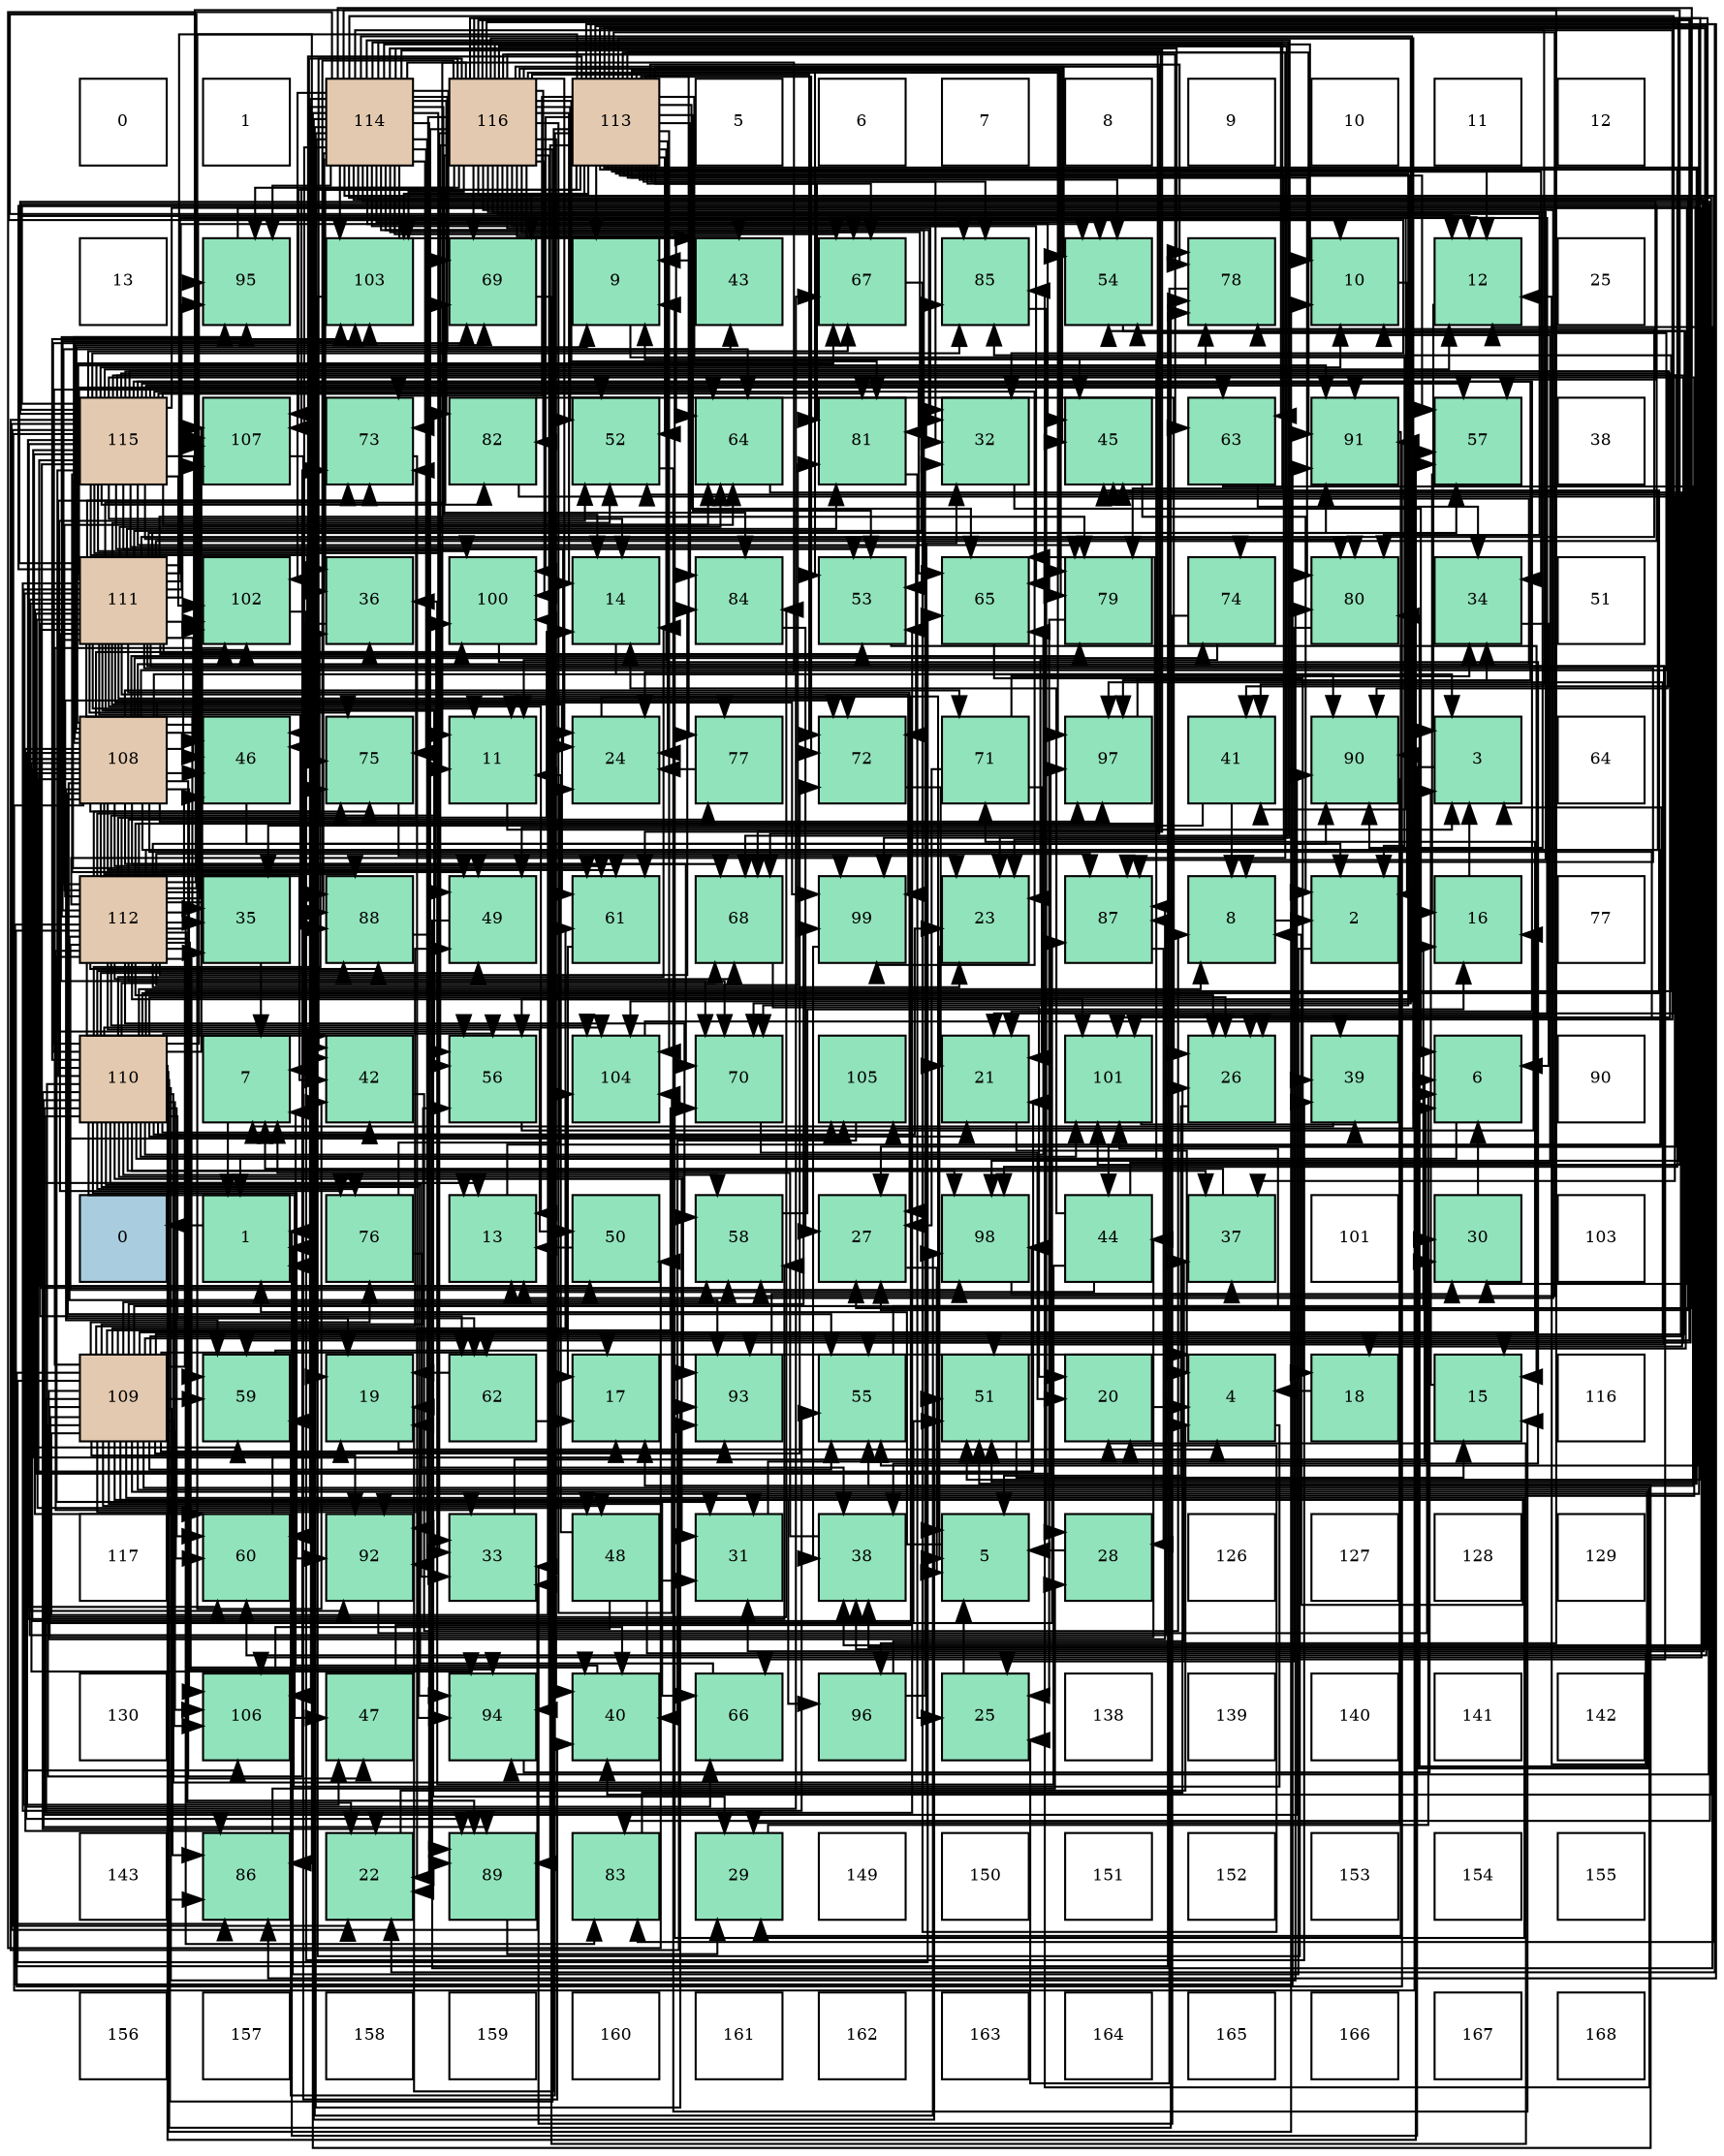 digraph layout{
 rankdir=TB;
 splines=ortho;
 node [style=filled shape=square fixedsize=true width=0.6];
0[label="0", fontsize=8, fillcolor="#ffffff"];
1[label="1", fontsize=8, fillcolor="#ffffff"];
2[label="114", fontsize=8, fillcolor="#e3c9af"];
3[label="116", fontsize=8, fillcolor="#e3c9af"];
4[label="113", fontsize=8, fillcolor="#e3c9af"];
5[label="5", fontsize=8, fillcolor="#ffffff"];
6[label="6", fontsize=8, fillcolor="#ffffff"];
7[label="7", fontsize=8, fillcolor="#ffffff"];
8[label="8", fontsize=8, fillcolor="#ffffff"];
9[label="9", fontsize=8, fillcolor="#ffffff"];
10[label="10", fontsize=8, fillcolor="#ffffff"];
11[label="11", fontsize=8, fillcolor="#ffffff"];
12[label="12", fontsize=8, fillcolor="#ffffff"];
13[label="13", fontsize=8, fillcolor="#ffffff"];
14[label="95", fontsize=8, fillcolor="#91e3bb"];
15[label="103", fontsize=8, fillcolor="#91e3bb"];
16[label="69", fontsize=8, fillcolor="#91e3bb"];
17[label="9", fontsize=8, fillcolor="#91e3bb"];
18[label="43", fontsize=8, fillcolor="#91e3bb"];
19[label="67", fontsize=8, fillcolor="#91e3bb"];
20[label="85", fontsize=8, fillcolor="#91e3bb"];
21[label="54", fontsize=8, fillcolor="#91e3bb"];
22[label="78", fontsize=8, fillcolor="#91e3bb"];
23[label="10", fontsize=8, fillcolor="#91e3bb"];
24[label="12", fontsize=8, fillcolor="#91e3bb"];
25[label="25", fontsize=8, fillcolor="#ffffff"];
26[label="115", fontsize=8, fillcolor="#e3c9af"];
27[label="107", fontsize=8, fillcolor="#91e3bb"];
28[label="73", fontsize=8, fillcolor="#91e3bb"];
29[label="82", fontsize=8, fillcolor="#91e3bb"];
30[label="52", fontsize=8, fillcolor="#91e3bb"];
31[label="64", fontsize=8, fillcolor="#91e3bb"];
32[label="81", fontsize=8, fillcolor="#91e3bb"];
33[label="32", fontsize=8, fillcolor="#91e3bb"];
34[label="45", fontsize=8, fillcolor="#91e3bb"];
35[label="63", fontsize=8, fillcolor="#91e3bb"];
36[label="91", fontsize=8, fillcolor="#91e3bb"];
37[label="57", fontsize=8, fillcolor="#91e3bb"];
38[label="38", fontsize=8, fillcolor="#ffffff"];
39[label="111", fontsize=8, fillcolor="#e3c9af"];
40[label="102", fontsize=8, fillcolor="#91e3bb"];
41[label="36", fontsize=8, fillcolor="#91e3bb"];
42[label="100", fontsize=8, fillcolor="#91e3bb"];
43[label="14", fontsize=8, fillcolor="#91e3bb"];
44[label="84", fontsize=8, fillcolor="#91e3bb"];
45[label="53", fontsize=8, fillcolor="#91e3bb"];
46[label="65", fontsize=8, fillcolor="#91e3bb"];
47[label="79", fontsize=8, fillcolor="#91e3bb"];
48[label="74", fontsize=8, fillcolor="#91e3bb"];
49[label="80", fontsize=8, fillcolor="#91e3bb"];
50[label="34", fontsize=8, fillcolor="#91e3bb"];
51[label="51", fontsize=8, fillcolor="#ffffff"];
52[label="108", fontsize=8, fillcolor="#e3c9af"];
53[label="46", fontsize=8, fillcolor="#91e3bb"];
54[label="75", fontsize=8, fillcolor="#91e3bb"];
55[label="11", fontsize=8, fillcolor="#91e3bb"];
56[label="24", fontsize=8, fillcolor="#91e3bb"];
57[label="77", fontsize=8, fillcolor="#91e3bb"];
58[label="72", fontsize=8, fillcolor="#91e3bb"];
59[label="71", fontsize=8, fillcolor="#91e3bb"];
60[label="97", fontsize=8, fillcolor="#91e3bb"];
61[label="41", fontsize=8, fillcolor="#91e3bb"];
62[label="90", fontsize=8, fillcolor="#91e3bb"];
63[label="3", fontsize=8, fillcolor="#91e3bb"];
64[label="64", fontsize=8, fillcolor="#ffffff"];
65[label="112", fontsize=8, fillcolor="#e3c9af"];
66[label="35", fontsize=8, fillcolor="#91e3bb"];
67[label="88", fontsize=8, fillcolor="#91e3bb"];
68[label="49", fontsize=8, fillcolor="#91e3bb"];
69[label="61", fontsize=8, fillcolor="#91e3bb"];
70[label="68", fontsize=8, fillcolor="#91e3bb"];
71[label="99", fontsize=8, fillcolor="#91e3bb"];
72[label="23", fontsize=8, fillcolor="#91e3bb"];
73[label="87", fontsize=8, fillcolor="#91e3bb"];
74[label="8", fontsize=8, fillcolor="#91e3bb"];
75[label="2", fontsize=8, fillcolor="#91e3bb"];
76[label="16", fontsize=8, fillcolor="#91e3bb"];
77[label="77", fontsize=8, fillcolor="#ffffff"];
78[label="110", fontsize=8, fillcolor="#e3c9af"];
79[label="7", fontsize=8, fillcolor="#91e3bb"];
80[label="42", fontsize=8, fillcolor="#91e3bb"];
81[label="56", fontsize=8, fillcolor="#91e3bb"];
82[label="104", fontsize=8, fillcolor="#91e3bb"];
83[label="70", fontsize=8, fillcolor="#91e3bb"];
84[label="105", fontsize=8, fillcolor="#91e3bb"];
85[label="21", fontsize=8, fillcolor="#91e3bb"];
86[label="101", fontsize=8, fillcolor="#91e3bb"];
87[label="26", fontsize=8, fillcolor="#91e3bb"];
88[label="39", fontsize=8, fillcolor="#91e3bb"];
89[label="6", fontsize=8, fillcolor="#91e3bb"];
90[label="90", fontsize=8, fillcolor="#ffffff"];
91[label="0", fontsize=8, fillcolor="#a9ccde"];
92[label="1", fontsize=8, fillcolor="#91e3bb"];
93[label="76", fontsize=8, fillcolor="#91e3bb"];
94[label="13", fontsize=8, fillcolor="#91e3bb"];
95[label="50", fontsize=8, fillcolor="#91e3bb"];
96[label="58", fontsize=8, fillcolor="#91e3bb"];
97[label="27", fontsize=8, fillcolor="#91e3bb"];
98[label="98", fontsize=8, fillcolor="#91e3bb"];
99[label="44", fontsize=8, fillcolor="#91e3bb"];
100[label="37", fontsize=8, fillcolor="#91e3bb"];
101[label="101", fontsize=8, fillcolor="#ffffff"];
102[label="30", fontsize=8, fillcolor="#91e3bb"];
103[label="103", fontsize=8, fillcolor="#ffffff"];
104[label="109", fontsize=8, fillcolor="#e3c9af"];
105[label="59", fontsize=8, fillcolor="#91e3bb"];
106[label="19", fontsize=8, fillcolor="#91e3bb"];
107[label="62", fontsize=8, fillcolor="#91e3bb"];
108[label="17", fontsize=8, fillcolor="#91e3bb"];
109[label="93", fontsize=8, fillcolor="#91e3bb"];
110[label="55", fontsize=8, fillcolor="#91e3bb"];
111[label="51", fontsize=8, fillcolor="#91e3bb"];
112[label="20", fontsize=8, fillcolor="#91e3bb"];
113[label="4", fontsize=8, fillcolor="#91e3bb"];
114[label="18", fontsize=8, fillcolor="#91e3bb"];
115[label="15", fontsize=8, fillcolor="#91e3bb"];
116[label="116", fontsize=8, fillcolor="#ffffff"];
117[label="117", fontsize=8, fillcolor="#ffffff"];
118[label="60", fontsize=8, fillcolor="#91e3bb"];
119[label="92", fontsize=8, fillcolor="#91e3bb"];
120[label="33", fontsize=8, fillcolor="#91e3bb"];
121[label="48", fontsize=8, fillcolor="#91e3bb"];
122[label="31", fontsize=8, fillcolor="#91e3bb"];
123[label="38", fontsize=8, fillcolor="#91e3bb"];
124[label="5", fontsize=8, fillcolor="#91e3bb"];
125[label="28", fontsize=8, fillcolor="#91e3bb"];
126[label="126", fontsize=8, fillcolor="#ffffff"];
127[label="127", fontsize=8, fillcolor="#ffffff"];
128[label="128", fontsize=8, fillcolor="#ffffff"];
129[label="129", fontsize=8, fillcolor="#ffffff"];
130[label="130", fontsize=8, fillcolor="#ffffff"];
131[label="106", fontsize=8, fillcolor="#91e3bb"];
132[label="47", fontsize=8, fillcolor="#91e3bb"];
133[label="94", fontsize=8, fillcolor="#91e3bb"];
134[label="40", fontsize=8, fillcolor="#91e3bb"];
135[label="66", fontsize=8, fillcolor="#91e3bb"];
136[label="96", fontsize=8, fillcolor="#91e3bb"];
137[label="25", fontsize=8, fillcolor="#91e3bb"];
138[label="138", fontsize=8, fillcolor="#ffffff"];
139[label="139", fontsize=8, fillcolor="#ffffff"];
140[label="140", fontsize=8, fillcolor="#ffffff"];
141[label="141", fontsize=8, fillcolor="#ffffff"];
142[label="142", fontsize=8, fillcolor="#ffffff"];
143[label="143", fontsize=8, fillcolor="#ffffff"];
144[label="86", fontsize=8, fillcolor="#91e3bb"];
145[label="22", fontsize=8, fillcolor="#91e3bb"];
146[label="89", fontsize=8, fillcolor="#91e3bb"];
147[label="83", fontsize=8, fillcolor="#91e3bb"];
148[label="29", fontsize=8, fillcolor="#91e3bb"];
149[label="149", fontsize=8, fillcolor="#ffffff"];
150[label="150", fontsize=8, fillcolor="#ffffff"];
151[label="151", fontsize=8, fillcolor="#ffffff"];
152[label="152", fontsize=8, fillcolor="#ffffff"];
153[label="153", fontsize=8, fillcolor="#ffffff"];
154[label="154", fontsize=8, fillcolor="#ffffff"];
155[label="155", fontsize=8, fillcolor="#ffffff"];
156[label="156", fontsize=8, fillcolor="#ffffff"];
157[label="157", fontsize=8, fillcolor="#ffffff"];
158[label="158", fontsize=8, fillcolor="#ffffff"];
159[label="159", fontsize=8, fillcolor="#ffffff"];
160[label="160", fontsize=8, fillcolor="#ffffff"];
161[label="161", fontsize=8, fillcolor="#ffffff"];
162[label="162", fontsize=8, fillcolor="#ffffff"];
163[label="163", fontsize=8, fillcolor="#ffffff"];
164[label="164", fontsize=8, fillcolor="#ffffff"];
165[label="165", fontsize=8, fillcolor="#ffffff"];
166[label="166", fontsize=8, fillcolor="#ffffff"];
167[label="167", fontsize=8, fillcolor="#ffffff"];
168[label="168", fontsize=8, fillcolor="#ffffff"];
edge [constraint=false, style=vis];92 -> 91;
75 -> 92;
63 -> 92;
113 -> 92;
124 -> 92;
89 -> 92;
79 -> 92;
74 -> 75;
17 -> 75;
23 -> 75;
55 -> 63;
24 -> 63;
94 -> 63;
43 -> 63;
115 -> 63;
76 -> 63;
108 -> 113;
114 -> 113;
106 -> 113;
112 -> 113;
85 -> 113;
145 -> 113;
72 -> 124;
56 -> 124;
137 -> 124;
87 -> 124;
97 -> 124;
125 -> 124;
148 -> 89;
102 -> 89;
122 -> 89;
33 -> 89;
120 -> 89;
50 -> 89;
66 -> 79;
41 -> 79;
100 -> 79;
123 -> 79;
88 -> 79;
134 -> 79;
61 -> 74;
61 -> 66;
80 -> 74;
18 -> 17;
99 -> 23;
99 -> 94;
99 -> 43;
99 -> 41;
34 -> 75;
53 -> 75;
132 -> 55;
121 -> 55;
121 -> 24;
121 -> 145;
121 -> 122;
68 -> 24;
95 -> 94;
111 -> 115;
30 -> 115;
45 -> 115;
21 -> 115;
110 -> 76;
81 -> 76;
37 -> 76;
96 -> 76;
105 -> 108;
118 -> 108;
69 -> 108;
107 -> 108;
107 -> 106;
35 -> 108;
35 -> 50;
31 -> 114;
46 -> 114;
135 -> 106;
19 -> 112;
70 -> 112;
16 -> 112;
83 -> 112;
59 -> 85;
59 -> 97;
59 -> 50;
58 -> 85;
28 -> 145;
48 -> 72;
48 -> 120;
54 -> 72;
93 -> 56;
93 -> 123;
57 -> 56;
22 -> 137;
47 -> 137;
49 -> 137;
32 -> 137;
29 -> 87;
29 -> 100;
147 -> 87;
44 -> 97;
20 -> 125;
144 -> 125;
73 -> 125;
67 -> 148;
146 -> 148;
62 -> 148;
36 -> 148;
119 -> 102;
109 -> 102;
133 -> 102;
14 -> 102;
136 -> 33;
136 -> 100;
60 -> 50;
98 -> 100;
71 -> 123;
42 -> 123;
86 -> 88;
40 -> 88;
15 -> 88;
82 -> 88;
84 -> 134;
131 -> 134;
27 -> 134;
52 -> 17;
52 -> 87;
52 -> 80;
52 -> 99;
52 -> 34;
52 -> 53;
52 -> 132;
52 -> 121;
52 -> 68;
52 -> 111;
52 -> 21;
52 -> 110;
52 -> 37;
52 -> 105;
52 -> 69;
52 -> 107;
52 -> 135;
52 -> 70;
52 -> 16;
52 -> 83;
52 -> 59;
52 -> 48;
52 -> 54;
52 -> 47;
52 -> 144;
52 -> 67;
52 -> 146;
52 -> 62;
52 -> 36;
52 -> 133;
52 -> 14;
52 -> 136;
52 -> 60;
52 -> 98;
52 -> 71;
52 -> 42;
52 -> 40;
52 -> 15;
52 -> 84;
52 -> 131;
52 -> 27;
104 -> 74;
104 -> 17;
104 -> 66;
104 -> 99;
104 -> 121;
104 -> 68;
104 -> 30;
104 -> 45;
104 -> 21;
104 -> 110;
104 -> 81;
104 -> 96;
104 -> 105;
104 -> 118;
104 -> 69;
104 -> 107;
104 -> 46;
104 -> 135;
104 -> 83;
104 -> 59;
104 -> 58;
104 -> 28;
104 -> 93;
104 -> 49;
104 -> 44;
104 -> 20;
104 -> 144;
104 -> 73;
104 -> 62;
104 -> 36;
104 -> 119;
104 -> 109;
104 -> 133;
104 -> 136;
104 -> 60;
104 -> 71;
104 -> 42;
104 -> 86;
104 -> 40;
104 -> 82;
104 -> 131;
78 -> 74;
78 -> 17;
78 -> 23;
78 -> 94;
78 -> 43;
78 -> 106;
78 -> 85;
78 -> 145;
78 -> 72;
78 -> 87;
78 -> 122;
78 -> 33;
78 -> 120;
78 -> 100;
78 -> 80;
78 -> 34;
78 -> 132;
78 -> 68;
78 -> 30;
78 -> 81;
78 -> 37;
78 -> 96;
78 -> 118;
78 -> 31;
78 -> 46;
78 -> 19;
78 -> 70;
78 -> 16;
78 -> 28;
78 -> 54;
78 -> 93;
78 -> 22;
78 -> 49;
78 -> 20;
78 -> 73;
78 -> 67;
78 -> 146;
78 -> 62;
78 -> 119;
78 -> 109;
78 -> 133;
78 -> 14;
78 -> 98;
78 -> 86;
78 -> 15;
78 -> 82;
78 -> 84;
78 -> 131;
78 -> 27;
39 -> 74;
39 -> 55;
39 -> 24;
39 -> 94;
39 -> 85;
39 -> 97;
39 -> 66;
39 -> 41;
39 -> 53;
39 -> 132;
39 -> 68;
39 -> 111;
39 -> 30;
39 -> 45;
39 -> 21;
39 -> 110;
39 -> 81;
39 -> 37;
39 -> 96;
39 -> 118;
39 -> 69;
39 -> 107;
39 -> 31;
39 -> 46;
39 -> 135;
39 -> 19;
39 -> 16;
39 -> 83;
39 -> 58;
39 -> 28;
39 -> 48;
39 -> 54;
39 -> 93;
39 -> 57;
39 -> 22;
39 -> 47;
39 -> 49;
39 -> 32;
39 -> 20;
39 -> 144;
39 -> 73;
39 -> 67;
39 -> 36;
39 -> 119;
39 -> 14;
39 -> 60;
39 -> 71;
39 -> 86;
39 -> 40;
39 -> 131;
39 -> 27;
65 -> 23;
65 -> 24;
65 -> 43;
65 -> 145;
65 -> 72;
65 -> 87;
65 -> 122;
65 -> 33;
65 -> 120;
65 -> 66;
65 -> 41;
65 -> 134;
65 -> 80;
65 -> 18;
65 -> 34;
65 -> 53;
65 -> 95;
65 -> 96;
65 -> 105;
65 -> 69;
65 -> 31;
65 -> 46;
65 -> 70;
65 -> 83;
65 -> 58;
65 -> 28;
65 -> 54;
65 -> 57;
65 -> 22;
65 -> 32;
65 -> 147;
65 -> 44;
65 -> 73;
65 -> 67;
65 -> 146;
65 -> 62;
65 -> 36;
65 -> 109;
65 -> 133;
65 -> 14;
65 -> 60;
65 -> 98;
65 -> 71;
65 -> 42;
65 -> 86;
65 -> 40;
65 -> 15;
65 -> 82;
65 -> 27;
4 -> 17;
4 -> 55;
4 -> 24;
4 -> 106;
4 -> 145;
4 -> 72;
4 -> 56;
4 -> 87;
4 -> 33;
4 -> 50;
4 -> 41;
4 -> 123;
4 -> 80;
4 -> 34;
4 -> 53;
4 -> 111;
4 -> 30;
4 -> 45;
4 -> 21;
4 -> 110;
4 -> 81;
4 -> 37;
4 -> 96;
4 -> 105;
4 -> 118;
4 -> 46;
4 -> 19;
4 -> 70;
4 -> 16;
4 -> 83;
4 -> 58;
4 -> 28;
4 -> 57;
4 -> 22;
4 -> 47;
4 -> 49;
4 -> 32;
4 -> 44;
4 -> 20;
4 -> 144;
4 -> 73;
4 -> 146;
4 -> 36;
4 -> 119;
4 -> 60;
4 -> 98;
4 -> 42;
4 -> 15;
4 -> 82;
4 -> 84;
4 -> 27;
2 -> 43;
2 -> 106;
2 -> 85;
2 -> 56;
2 -> 97;
2 -> 122;
2 -> 33;
2 -> 120;
2 -> 41;
2 -> 123;
2 -> 134;
2 -> 61;
2 -> 80;
2 -> 18;
2 -> 34;
2 -> 68;
2 -> 95;
2 -> 111;
2 -> 45;
2 -> 21;
2 -> 110;
2 -> 37;
2 -> 118;
2 -> 69;
2 -> 35;
2 -> 31;
2 -> 46;
2 -> 19;
2 -> 70;
2 -> 16;
2 -> 28;
2 -> 54;
2 -> 22;
2 -> 47;
2 -> 32;
2 -> 29;
2 -> 147;
2 -> 67;
2 -> 146;
2 -> 119;
2 -> 109;
2 -> 14;
2 -> 98;
2 -> 71;
2 -> 86;
2 -> 40;
2 -> 15;
2 -> 82;
2 -> 131;
26 -> 23;
26 -> 55;
26 -> 24;
26 -> 94;
26 -> 43;
26 -> 106;
26 -> 85;
26 -> 145;
26 -> 56;
26 -> 97;
26 -> 122;
26 -> 120;
26 -> 61;
26 -> 53;
26 -> 68;
26 -> 95;
26 -> 111;
26 -> 30;
26 -> 45;
26 -> 110;
26 -> 81;
26 -> 37;
26 -> 96;
26 -> 105;
26 -> 118;
26 -> 69;
26 -> 35;
26 -> 31;
26 -> 19;
26 -> 58;
26 -> 54;
26 -> 22;
26 -> 47;
26 -> 49;
26 -> 32;
26 -> 29;
26 -> 147;
26 -> 20;
26 -> 144;
26 -> 62;
26 -> 36;
26 -> 109;
26 -> 133;
26 -> 60;
26 -> 71;
26 -> 42;
26 -> 86;
26 -> 40;
26 -> 131;
3 -> 23;
3 -> 55;
3 -> 94;
3 -> 43;
3 -> 72;
3 -> 56;
3 -> 97;
3 -> 33;
3 -> 120;
3 -> 123;
3 -> 134;
3 -> 61;
3 -> 80;
3 -> 18;
3 -> 34;
3 -> 53;
3 -> 111;
3 -> 30;
3 -> 45;
3 -> 21;
3 -> 81;
3 -> 105;
3 -> 35;
3 -> 31;
3 -> 19;
3 -> 70;
3 -> 16;
3 -> 83;
3 -> 58;
3 -> 47;
3 -> 49;
3 -> 32;
3 -> 29;
3 -> 44;
3 -> 20;
3 -> 144;
3 -> 73;
3 -> 67;
3 -> 146;
3 -> 62;
3 -> 119;
3 -> 109;
3 -> 133;
3 -> 14;
3 -> 98;
3 -> 42;
3 -> 15;
3 -> 82;
3 -> 27;
edge [constraint=true, style=invis];
0 -> 13 -> 26 -> 39 -> 52 -> 65 -> 78 -> 91 -> 104 -> 117 -> 130 -> 143 -> 156;
1 -> 14 -> 27 -> 40 -> 53 -> 66 -> 79 -> 92 -> 105 -> 118 -> 131 -> 144 -> 157;
2 -> 15 -> 28 -> 41 -> 54 -> 67 -> 80 -> 93 -> 106 -> 119 -> 132 -> 145 -> 158;
3 -> 16 -> 29 -> 42 -> 55 -> 68 -> 81 -> 94 -> 107 -> 120 -> 133 -> 146 -> 159;
4 -> 17 -> 30 -> 43 -> 56 -> 69 -> 82 -> 95 -> 108 -> 121 -> 134 -> 147 -> 160;
5 -> 18 -> 31 -> 44 -> 57 -> 70 -> 83 -> 96 -> 109 -> 122 -> 135 -> 148 -> 161;
6 -> 19 -> 32 -> 45 -> 58 -> 71 -> 84 -> 97 -> 110 -> 123 -> 136 -> 149 -> 162;
7 -> 20 -> 33 -> 46 -> 59 -> 72 -> 85 -> 98 -> 111 -> 124 -> 137 -> 150 -> 163;
8 -> 21 -> 34 -> 47 -> 60 -> 73 -> 86 -> 99 -> 112 -> 125 -> 138 -> 151 -> 164;
9 -> 22 -> 35 -> 48 -> 61 -> 74 -> 87 -> 100 -> 113 -> 126 -> 139 -> 152 -> 165;
10 -> 23 -> 36 -> 49 -> 62 -> 75 -> 88 -> 101 -> 114 -> 127 -> 140 -> 153 -> 166;
11 -> 24 -> 37 -> 50 -> 63 -> 76 -> 89 -> 102 -> 115 -> 128 -> 141 -> 154 -> 167;
12 -> 25 -> 38 -> 51 -> 64 -> 77 -> 90 -> 103 -> 116 -> 129 -> 142 -> 155 -> 168;
rank = same {0 -> 1 -> 2 -> 3 -> 4 -> 5 -> 6 -> 7 -> 8 -> 9 -> 10 -> 11 -> 12};
rank = same {13 -> 14 -> 15 -> 16 -> 17 -> 18 -> 19 -> 20 -> 21 -> 22 -> 23 -> 24 -> 25};
rank = same {26 -> 27 -> 28 -> 29 -> 30 -> 31 -> 32 -> 33 -> 34 -> 35 -> 36 -> 37 -> 38};
rank = same {39 -> 40 -> 41 -> 42 -> 43 -> 44 -> 45 -> 46 -> 47 -> 48 -> 49 -> 50 -> 51};
rank = same {52 -> 53 -> 54 -> 55 -> 56 -> 57 -> 58 -> 59 -> 60 -> 61 -> 62 -> 63 -> 64};
rank = same {65 -> 66 -> 67 -> 68 -> 69 -> 70 -> 71 -> 72 -> 73 -> 74 -> 75 -> 76 -> 77};
rank = same {78 -> 79 -> 80 -> 81 -> 82 -> 83 -> 84 -> 85 -> 86 -> 87 -> 88 -> 89 -> 90};
rank = same {91 -> 92 -> 93 -> 94 -> 95 -> 96 -> 97 -> 98 -> 99 -> 100 -> 101 -> 102 -> 103};
rank = same {104 -> 105 -> 106 -> 107 -> 108 -> 109 -> 110 -> 111 -> 112 -> 113 -> 114 -> 115 -> 116};
rank = same {117 -> 118 -> 119 -> 120 -> 121 -> 122 -> 123 -> 124 -> 125 -> 126 -> 127 -> 128 -> 129};
rank = same {130 -> 131 -> 132 -> 133 -> 134 -> 135 -> 136 -> 137 -> 138 -> 139 -> 140 -> 141 -> 142};
rank = same {143 -> 144 -> 145 -> 146 -> 147 -> 148 -> 149 -> 150 -> 151 -> 152 -> 153 -> 154 -> 155};
rank = same {156 -> 157 -> 158 -> 159 -> 160 -> 161 -> 162 -> 163 -> 164 -> 165 -> 166 -> 167 -> 168};
}